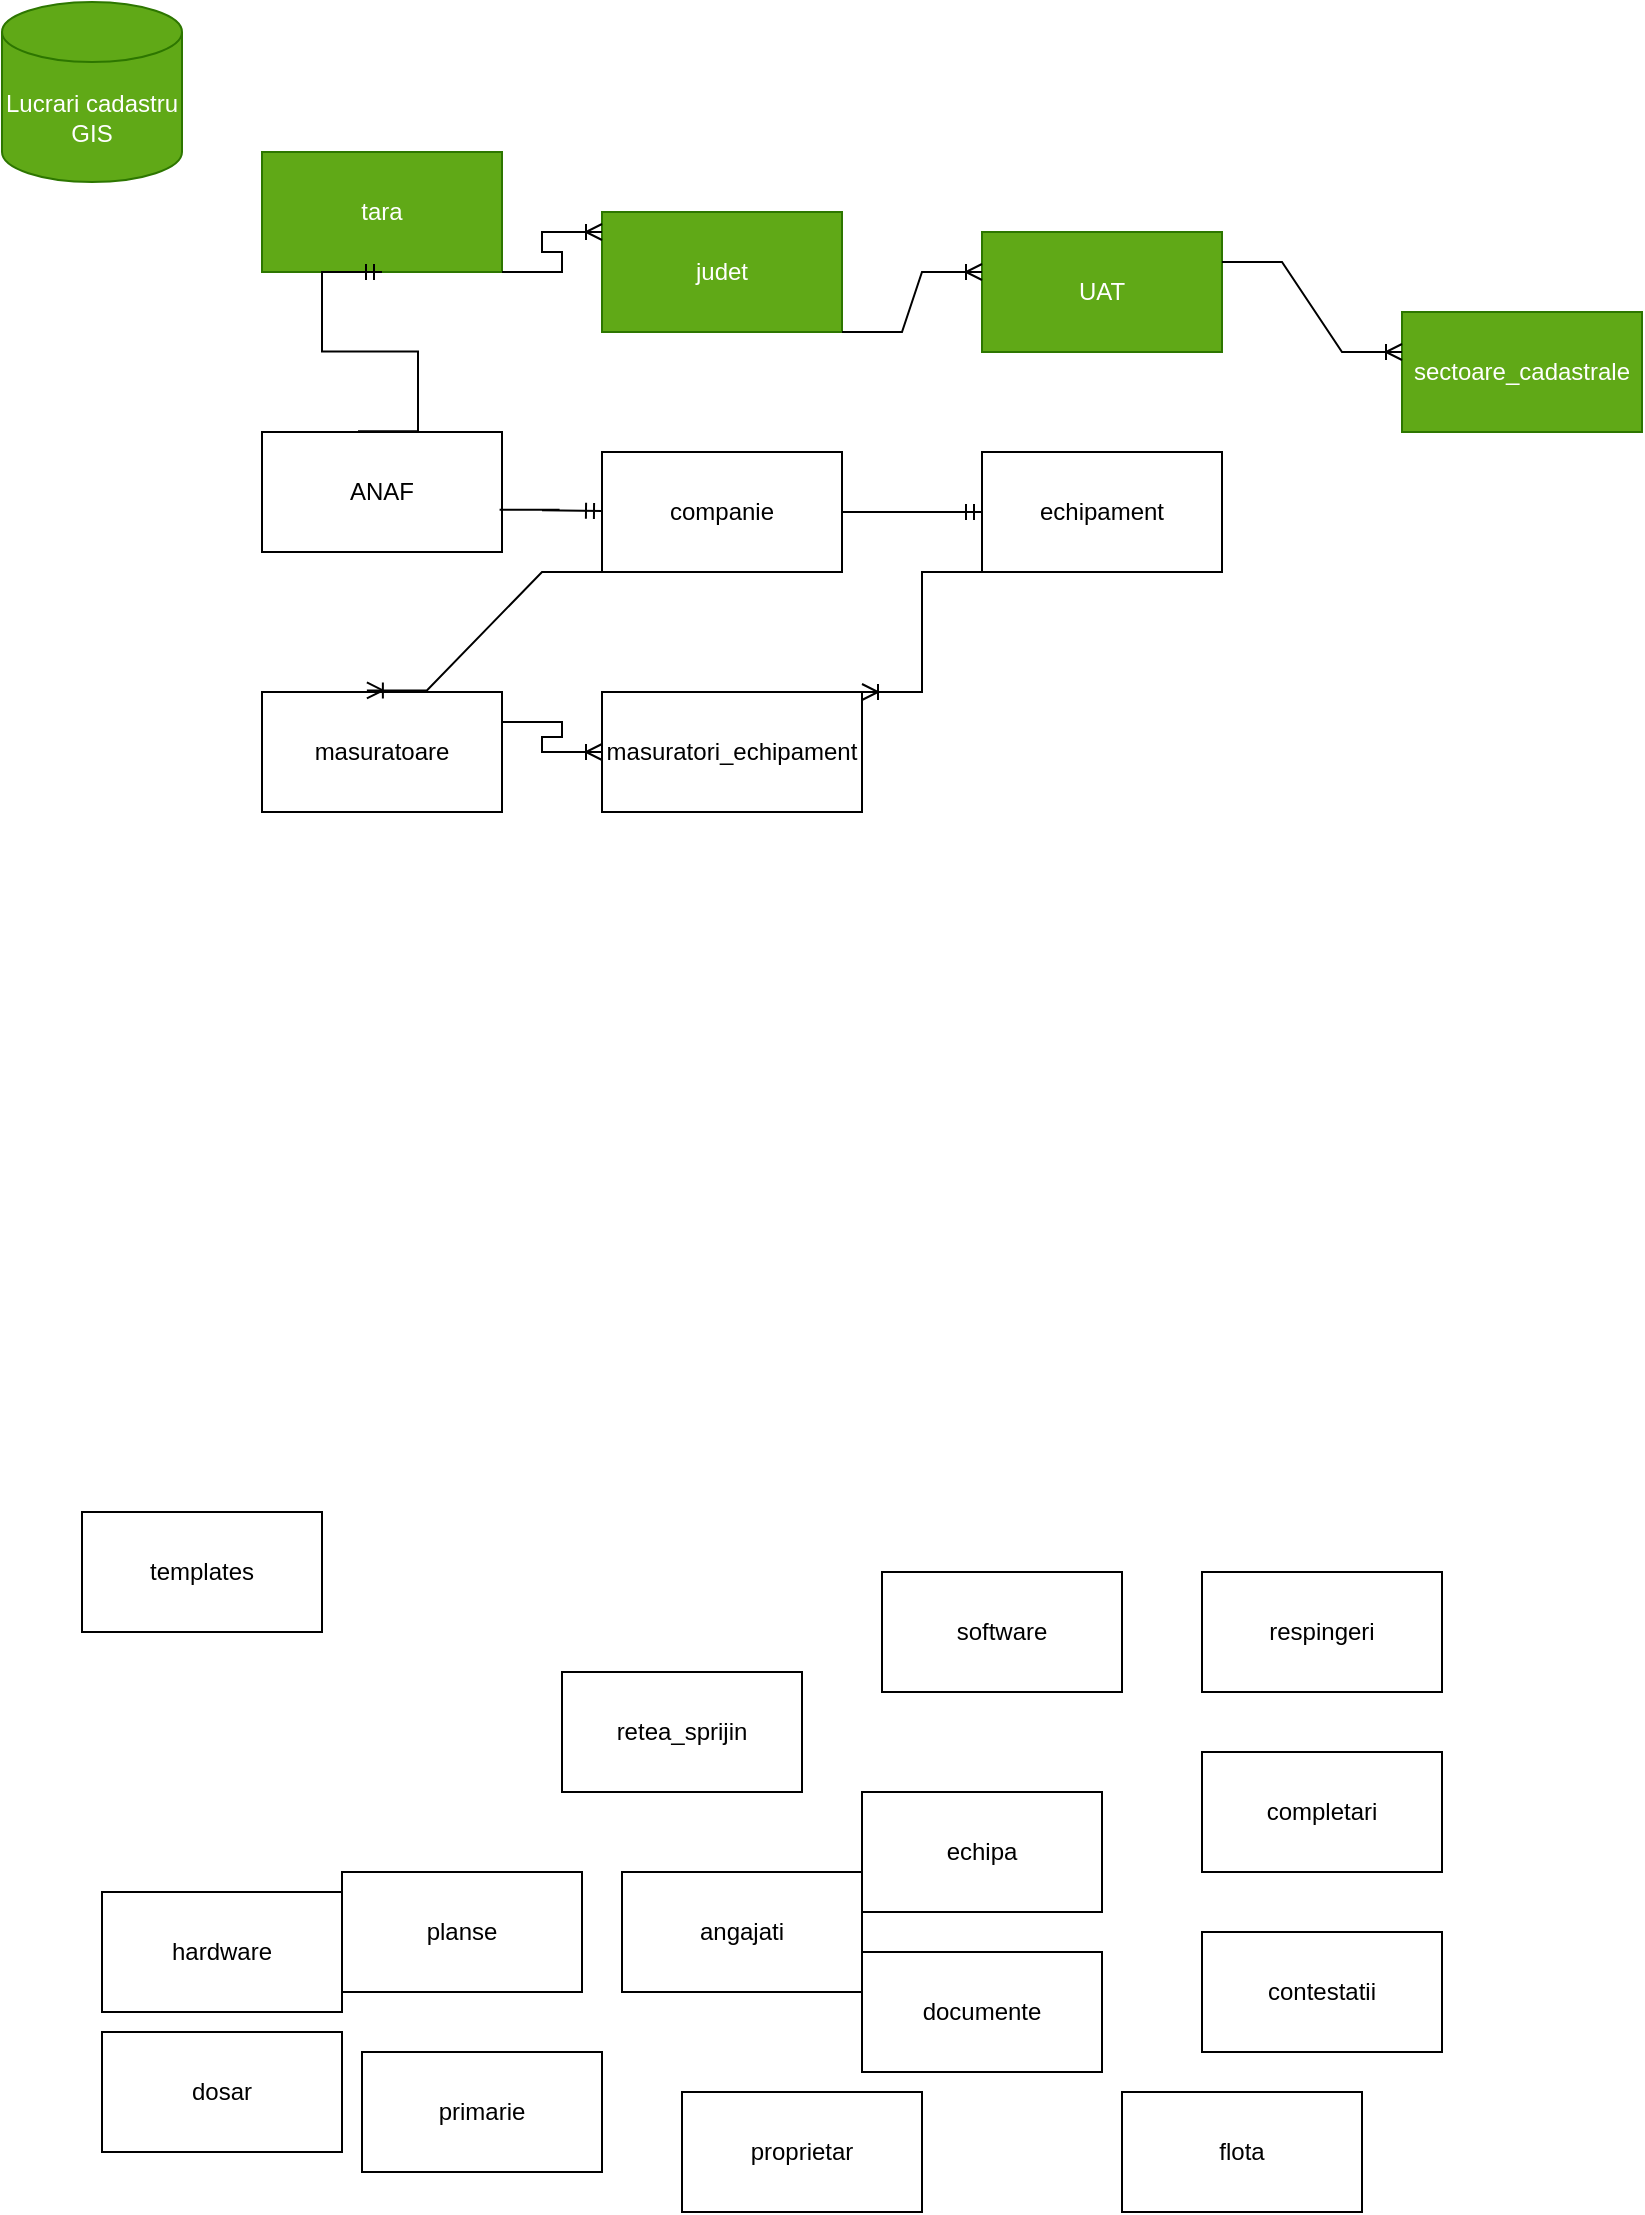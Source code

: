 <mxfile version="22.0.8" type="github">
  <diagram name="Page-1" id="1NdPhYnojbXSQFUqDI4X">
    <mxGraphModel dx="1009" dy="550" grid="1" gridSize="10" guides="1" tooltips="1" connect="1" arrows="1" fold="1" page="1" pageScale="1" pageWidth="850" pageHeight="1100" math="0" shadow="0">
      <root>
        <mxCell id="0" />
        <mxCell id="1" parent="0" />
        <mxCell id="Xo6_dHoNOGjja1znMz9w-1" value="Lucrari cadastru&lt;br&gt;GIS" style="shape=cylinder3;whiteSpace=wrap;html=1;boundedLbl=1;backgroundOutline=1;size=15;fillColor=#60a917;strokeColor=#2D7600;fontColor=#ffffff;" vertex="1" parent="1">
          <mxGeometry x="10" y="125" width="90" height="90" as="geometry" />
        </mxCell>
        <mxCell id="Xo6_dHoNOGjja1znMz9w-2" value="sectoare_cadastrale" style="rounded=0;whiteSpace=wrap;html=1;fillColor=#60a917;strokeColor=#2D7600;fontColor=#ffffff;" vertex="1" parent="1">
          <mxGeometry x="710" y="280" width="120" height="60" as="geometry" />
        </mxCell>
        <mxCell id="Xo6_dHoNOGjja1znMz9w-3" value="retea_sprijin" style="rounded=0;whiteSpace=wrap;html=1;" vertex="1" parent="1">
          <mxGeometry x="290" y="960" width="120" height="60" as="geometry" />
        </mxCell>
        <mxCell id="Xo6_dHoNOGjja1znMz9w-4" value="echipa" style="rounded=0;whiteSpace=wrap;html=1;" vertex="1" parent="1">
          <mxGeometry x="440" y="1020" width="120" height="60" as="geometry" />
        </mxCell>
        <mxCell id="Xo6_dHoNOGjja1znMz9w-5" value="angajati" style="rounded=0;whiteSpace=wrap;html=1;" vertex="1" parent="1">
          <mxGeometry x="320" y="1060" width="120" height="60" as="geometry" />
        </mxCell>
        <mxCell id="Xo6_dHoNOGjja1znMz9w-7" value="echipament" style="rounded=0;whiteSpace=wrap;html=1;" vertex="1" parent="1">
          <mxGeometry x="500" y="350" width="120" height="60" as="geometry" />
        </mxCell>
        <mxCell id="Xo6_dHoNOGjja1znMz9w-8" value="hardware" style="rounded=0;whiteSpace=wrap;html=1;" vertex="1" parent="1">
          <mxGeometry x="60" y="1070" width="120" height="60" as="geometry" />
        </mxCell>
        <mxCell id="Xo6_dHoNOGjja1znMz9w-9" value="flota" style="rounded=0;whiteSpace=wrap;html=1;" vertex="1" parent="1">
          <mxGeometry x="570" y="1170" width="120" height="60" as="geometry" />
        </mxCell>
        <mxCell id="Xo6_dHoNOGjja1znMz9w-10" value="documente" style="rounded=0;whiteSpace=wrap;html=1;" vertex="1" parent="1">
          <mxGeometry x="440" y="1100" width="120" height="60" as="geometry" />
        </mxCell>
        <mxCell id="Xo6_dHoNOGjja1znMz9w-11" value="masuratoare" style="rounded=0;whiteSpace=wrap;html=1;" vertex="1" parent="1">
          <mxGeometry x="140" y="470" width="120" height="60" as="geometry" />
        </mxCell>
        <mxCell id="Xo6_dHoNOGjja1znMz9w-12" value="proprietar" style="rounded=0;whiteSpace=wrap;html=1;" vertex="1" parent="1">
          <mxGeometry x="350" y="1170" width="120" height="60" as="geometry" />
        </mxCell>
        <mxCell id="Xo6_dHoNOGjja1znMz9w-13" value="primarie" style="rounded=0;whiteSpace=wrap;html=1;" vertex="1" parent="1">
          <mxGeometry x="190" y="1150" width="120" height="60" as="geometry" />
        </mxCell>
        <mxCell id="Xo6_dHoNOGjja1znMz9w-14" value="software" style="rounded=0;whiteSpace=wrap;html=1;" vertex="1" parent="1">
          <mxGeometry x="450" y="910" width="120" height="60" as="geometry" />
        </mxCell>
        <mxCell id="Xo6_dHoNOGjja1znMz9w-15" value="dosar" style="rounded=0;whiteSpace=wrap;html=1;" vertex="1" parent="1">
          <mxGeometry x="60" y="1140" width="120" height="60" as="geometry" />
        </mxCell>
        <mxCell id="Xo6_dHoNOGjja1znMz9w-16" value="templates" style="rounded=0;whiteSpace=wrap;html=1;" vertex="1" parent="1">
          <mxGeometry x="50" y="880" width="120" height="60" as="geometry" />
        </mxCell>
        <mxCell id="Xo6_dHoNOGjja1znMz9w-17" value="planse" style="rounded=0;whiteSpace=wrap;html=1;" vertex="1" parent="1">
          <mxGeometry x="180" y="1060" width="120" height="60" as="geometry" />
        </mxCell>
        <mxCell id="Xo6_dHoNOGjja1znMz9w-18" value="respingeri" style="rounded=0;whiteSpace=wrap;html=1;" vertex="1" parent="1">
          <mxGeometry x="610" y="910" width="120" height="60" as="geometry" />
        </mxCell>
        <mxCell id="Xo6_dHoNOGjja1znMz9w-19" value="completari" style="rounded=0;whiteSpace=wrap;html=1;" vertex="1" parent="1">
          <mxGeometry x="610" y="1000" width="120" height="60" as="geometry" />
        </mxCell>
        <mxCell id="Xo6_dHoNOGjja1znMz9w-20" value="contestatii" style="rounded=0;whiteSpace=wrap;html=1;" vertex="1" parent="1">
          <mxGeometry x="610" y="1090" width="120" height="60" as="geometry" />
        </mxCell>
        <mxCell id="Xo6_dHoNOGjja1znMz9w-21" value="UAT" style="rounded=0;whiteSpace=wrap;html=1;fillColor=#60a917;fontColor=#ffffff;strokeColor=#2D7600;" vertex="1" parent="1">
          <mxGeometry x="500" y="240" width="120" height="60" as="geometry" />
        </mxCell>
        <mxCell id="Xo6_dHoNOGjja1znMz9w-23" value="judet" style="rounded=0;whiteSpace=wrap;html=1;fillColor=#60a917;fontColor=#ffffff;strokeColor=#2D7600;" vertex="1" parent="1">
          <mxGeometry x="310" y="230" width="120" height="60" as="geometry" />
        </mxCell>
        <mxCell id="Xo6_dHoNOGjja1znMz9w-27" value="tara" style="rounded=0;whiteSpace=wrap;html=1;fillColor=#60a917;fontColor=#ffffff;strokeColor=#2D7600;" vertex="1" parent="1">
          <mxGeometry x="140" y="200" width="120" height="60" as="geometry" />
        </mxCell>
        <mxCell id="Xo6_dHoNOGjja1znMz9w-31" value="" style="edgeStyle=entityRelationEdgeStyle;fontSize=12;html=1;endArrow=ERoneToMany;rounded=0;exitX=1;exitY=1;exitDx=0;exitDy=0;" edge="1" parent="1" source="Xo6_dHoNOGjja1znMz9w-27">
          <mxGeometry width="100" height="100" relative="1" as="geometry">
            <mxPoint x="210" y="340" as="sourcePoint" />
            <mxPoint x="310" y="240" as="targetPoint" />
            <Array as="points">
              <mxPoint x="120" y="120" />
            </Array>
          </mxGeometry>
        </mxCell>
        <mxCell id="Xo6_dHoNOGjja1znMz9w-34" value="" style="edgeStyle=entityRelationEdgeStyle;fontSize=12;html=1;endArrow=ERoneToMany;rounded=0;exitX=1;exitY=1;exitDx=0;exitDy=0;" edge="1" parent="1" source="Xo6_dHoNOGjja1znMz9w-23">
          <mxGeometry width="100" height="100" relative="1" as="geometry">
            <mxPoint x="400" y="360" as="sourcePoint" />
            <mxPoint x="500" y="260" as="targetPoint" />
            <Array as="points">
              <mxPoint x="480" y="200" />
            </Array>
          </mxGeometry>
        </mxCell>
        <mxCell id="Xo6_dHoNOGjja1znMz9w-35" value="" style="edgeStyle=entityRelationEdgeStyle;fontSize=12;html=1;endArrow=ERoneToMany;rounded=0;exitX=1;exitY=0.25;exitDx=0;exitDy=0;" edge="1" parent="1" source="Xo6_dHoNOGjja1znMz9w-21">
          <mxGeometry width="100" height="100" relative="1" as="geometry">
            <mxPoint x="610" y="400" as="sourcePoint" />
            <mxPoint x="710" y="300" as="targetPoint" />
            <Array as="points">
              <mxPoint x="870" y="280" />
              <mxPoint x="870" y="270" />
            </Array>
          </mxGeometry>
        </mxCell>
        <mxCell id="Xo6_dHoNOGjja1znMz9w-40" value="companie" style="rounded=0;whiteSpace=wrap;html=1;" vertex="1" parent="1">
          <mxGeometry x="310" y="350" width="120" height="60" as="geometry" />
        </mxCell>
        <mxCell id="Xo6_dHoNOGjja1znMz9w-45" value="ANAF" style="rounded=0;whiteSpace=wrap;html=1;" vertex="1" parent="1">
          <mxGeometry x="140" y="340" width="120" height="60" as="geometry" />
        </mxCell>
        <mxCell id="Xo6_dHoNOGjja1znMz9w-48" value="" style="edgeStyle=entityRelationEdgeStyle;fontSize=12;html=1;endArrow=ERmandOne;rounded=0;exitX=0.99;exitY=0.647;exitDx=0;exitDy=0;exitPerimeter=0;" edge="1" parent="1" source="Xo6_dHoNOGjja1znMz9w-45">
          <mxGeometry width="100" height="100" relative="1" as="geometry">
            <mxPoint x="270" y="380" as="sourcePoint" />
            <mxPoint x="310" y="379.5" as="targetPoint" />
          </mxGeometry>
        </mxCell>
        <mxCell id="Xo6_dHoNOGjja1znMz9w-49" value="" style="edgeStyle=entityRelationEdgeStyle;fontSize=12;html=1;endArrow=ERmandOne;rounded=0;entryX=0;entryY=0.5;entryDx=0;entryDy=0;" edge="1" parent="1" target="Xo6_dHoNOGjja1znMz9w-7">
          <mxGeometry width="100" height="100" relative="1" as="geometry">
            <mxPoint x="430" y="380" as="sourcePoint" />
            <mxPoint x="320" y="389.5" as="targetPoint" />
            <Array as="points">
              <mxPoint x="480" y="380" />
              <mxPoint x="470" y="390" />
            </Array>
          </mxGeometry>
        </mxCell>
        <mxCell id="Xo6_dHoNOGjja1znMz9w-50" value="" style="edgeStyle=entityRelationEdgeStyle;fontSize=12;html=1;endArrow=ERmandOne;rounded=0;entryX=0.5;entryY=1;entryDx=0;entryDy=0;exitX=0.4;exitY=-0.007;exitDx=0;exitDy=0;exitPerimeter=0;" edge="1" parent="1" source="Xo6_dHoNOGjja1znMz9w-45" target="Xo6_dHoNOGjja1znMz9w-27">
          <mxGeometry width="100" height="100" relative="1" as="geometry">
            <mxPoint x="370" y="450" as="sourcePoint" />
            <mxPoint x="470" y="350" as="targetPoint" />
            <Array as="points">
              <mxPoint x="200" y="300" />
            </Array>
          </mxGeometry>
        </mxCell>
        <mxCell id="Xo6_dHoNOGjja1znMz9w-52" value="" style="edgeStyle=entityRelationEdgeStyle;fontSize=12;html=1;endArrow=ERoneToMany;rounded=0;entryX=0.437;entryY=-0.013;entryDx=0;entryDy=0;entryPerimeter=0;exitX=0;exitY=1;exitDx=0;exitDy=0;" edge="1" parent="1" source="Xo6_dHoNOGjja1znMz9w-40" target="Xo6_dHoNOGjja1znMz9w-11">
          <mxGeometry width="100" height="100" relative="1" as="geometry">
            <mxPoint x="370" y="450" as="sourcePoint" />
            <mxPoint x="470" y="350" as="targetPoint" />
          </mxGeometry>
        </mxCell>
        <mxCell id="Xo6_dHoNOGjja1znMz9w-53" value="masuratori_echipament" style="rounded=0;whiteSpace=wrap;html=1;" vertex="1" parent="1">
          <mxGeometry x="310" y="470" width="130" height="60" as="geometry" />
        </mxCell>
        <mxCell id="Xo6_dHoNOGjja1znMz9w-55" value="" style="edgeStyle=entityRelationEdgeStyle;fontSize=12;html=1;endArrow=ERoneToMany;rounded=0;entryX=0;entryY=0.5;entryDx=0;entryDy=0;exitX=1;exitY=0.25;exitDx=0;exitDy=0;" edge="1" parent="1" source="Xo6_dHoNOGjja1znMz9w-11" target="Xo6_dHoNOGjja1znMz9w-53">
          <mxGeometry width="100" height="100" relative="1" as="geometry">
            <mxPoint x="370" y="450" as="sourcePoint" />
            <mxPoint x="470" y="350" as="targetPoint" />
          </mxGeometry>
        </mxCell>
        <mxCell id="Xo6_dHoNOGjja1znMz9w-56" value="" style="edgeStyle=entityRelationEdgeStyle;fontSize=12;html=1;endArrow=ERoneToMany;rounded=0;entryX=1;entryY=0;entryDx=0;entryDy=0;exitX=0;exitY=1;exitDx=0;exitDy=0;" edge="1" parent="1" source="Xo6_dHoNOGjja1znMz9w-7" target="Xo6_dHoNOGjja1znMz9w-53">
          <mxGeometry width="100" height="100" relative="1" as="geometry">
            <mxPoint x="370" y="450" as="sourcePoint" />
            <mxPoint x="470" y="350" as="targetPoint" />
            <Array as="points">
              <mxPoint x="440" y="480" />
              <mxPoint x="440" y="480" />
            </Array>
          </mxGeometry>
        </mxCell>
      </root>
    </mxGraphModel>
  </diagram>
</mxfile>
